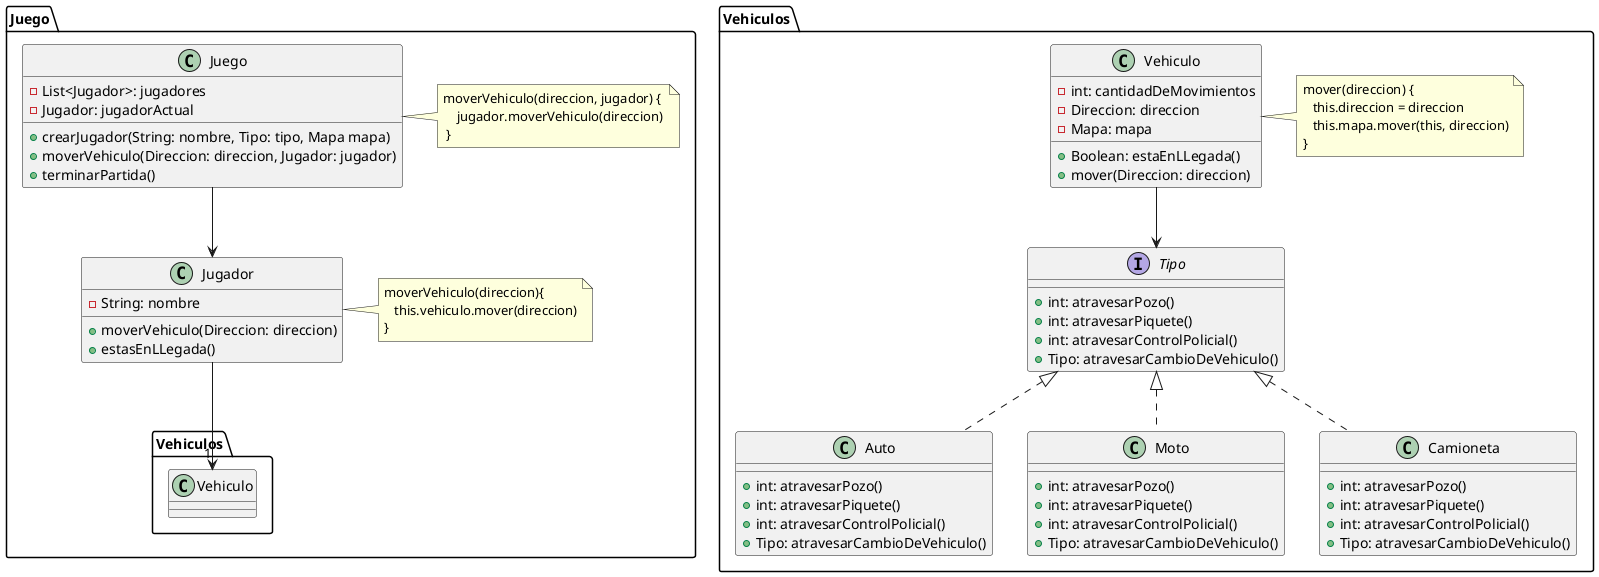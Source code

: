 @startuml

namespace Juego {
    class Juego {
        -List<Jugador>: jugadores
        -Jugador: jugadorActual
        +crearJugador(String: nombre, Tipo: tipo, Mapa mapa)
        +moverVehiculo(Direccion: direccion, Jugador: jugador)
        +terminarPartida()
    }
    note right of Juego: moverVehiculo(direccion, jugador) { \n    jugador.moverVehiculo(direccion)\n }
    class Jugador {
        -String: nombre
        +moverVehiculo(Direccion: direccion)
        +estasEnLLegada()
    }
    Jugador --> "1" Vehiculos.Vehiculo
    note right of Jugador: moverVehiculo(direccion){\n   this.vehiculo.mover(direccion)\n}
    Juego --> Jugador
}

namespace Vehiculos {
    class Vehiculo {
        -int: cantidadDeMovimientos
        -Direccion: direccion
        -Mapa: mapa
        +Boolean: estaEnLLegada()
        +mover(Direccion: direccion)
    }
    Vehiculo --> Tipo
    note right of Vehiculo: mover(direccion) {\n   this.direccion = direccion\n   this.mapa.mover(this, direccion)\n}

    interface Tipo {
        +int: atravesarPozo()
        +int: atravesarPiquete()
        +int: atravesarControlPolicial()
        +Tipo: atravesarCambioDeVehiculo()
    }
    class Auto {
        +int: atravesarPozo()
        +int: atravesarPiquete()
        +int: atravesarControlPolicial()
        +Tipo: atravesarCambioDeVehiculo()
    }
    class Auto implements Tipo
    class Moto {
        +int: atravesarPozo()
        +int: atravesarPiquete()
        +int: atravesarControlPolicial()
        +Tipo: atravesarCambioDeVehiculo()
    }
    class Moto implements Tipo
    class Camioneta {
        +int: atravesarPozo()
        +int: atravesarPiquete()
        +int: atravesarControlPolicial()
        +Tipo: atravesarCambioDeVehiculo()
    }
    class Camioneta implements Tipo
}

@enduml
